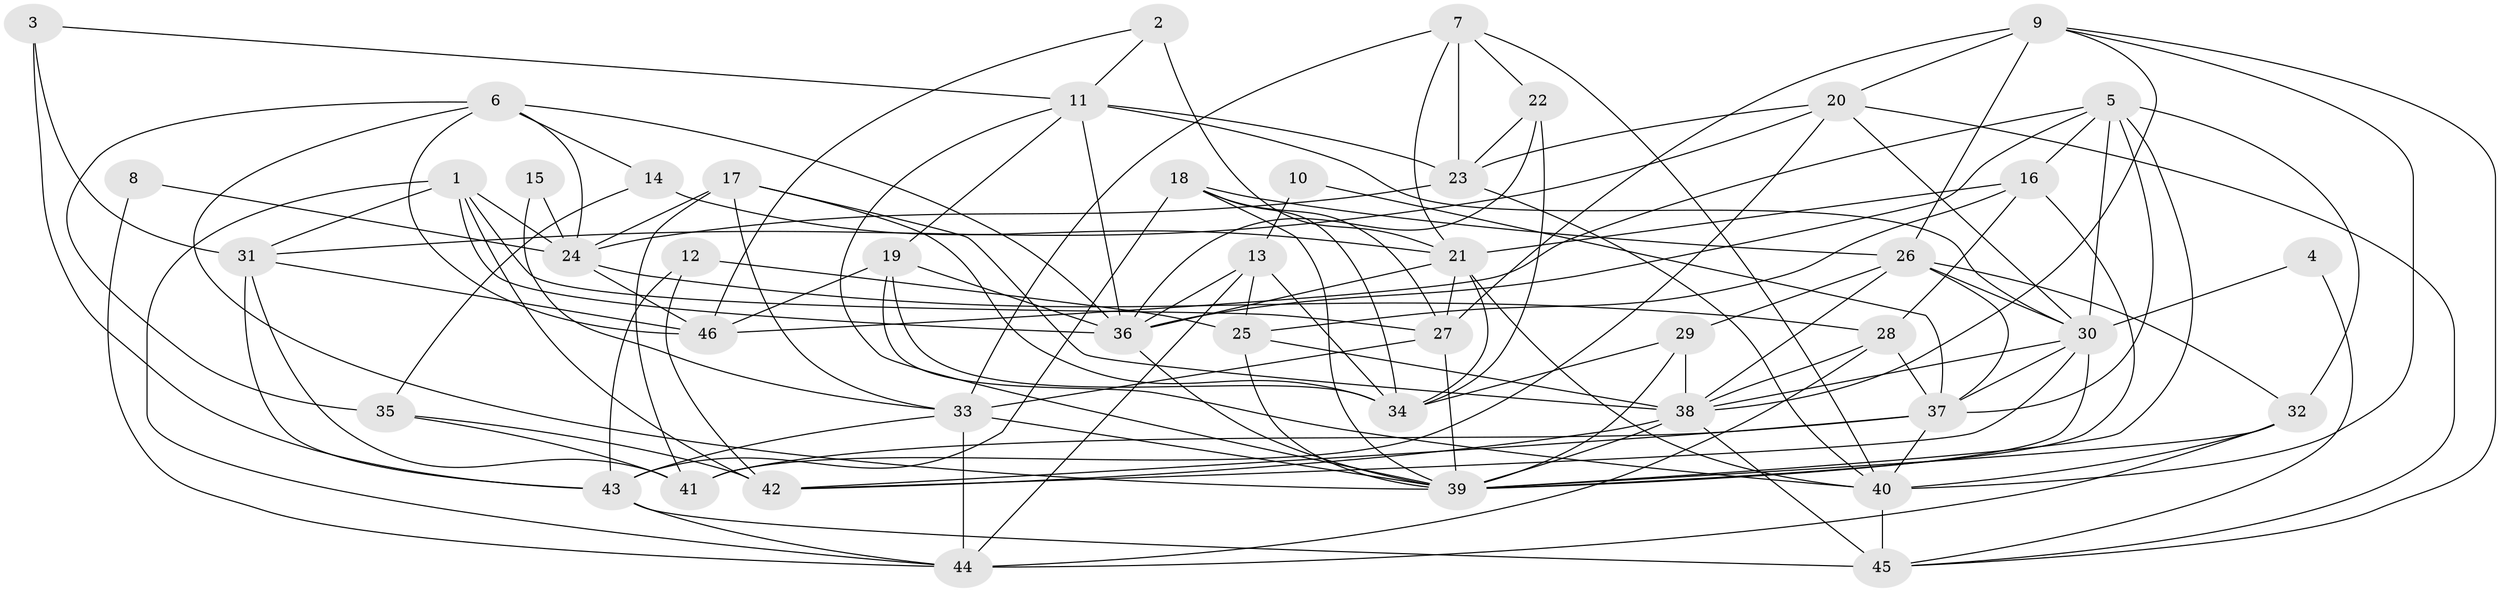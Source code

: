// original degree distribution, {7: 0.021739130434782608, 3: 0.21739130434782608, 6: 0.10869565217391304, 5: 0.21739130434782608, 4: 0.29347826086956524, 2: 0.14130434782608695}
// Generated by graph-tools (version 1.1) at 2025/26/03/09/25 03:26:18]
// undirected, 46 vertices, 132 edges
graph export_dot {
graph [start="1"]
  node [color=gray90,style=filled];
  1;
  2;
  3;
  4;
  5;
  6;
  7;
  8;
  9;
  10;
  11;
  12;
  13;
  14;
  15;
  16;
  17;
  18;
  19;
  20;
  21;
  22;
  23;
  24;
  25;
  26;
  27;
  28;
  29;
  30;
  31;
  32;
  33;
  34;
  35;
  36;
  37;
  38;
  39;
  40;
  41;
  42;
  43;
  44;
  45;
  46;
  1 -- 24 [weight=1.0];
  1 -- 27 [weight=1.0];
  1 -- 31 [weight=1.0];
  1 -- 36 [weight=1.0];
  1 -- 42 [weight=1.0];
  1 -- 44 [weight=1.0];
  2 -- 11 [weight=1.0];
  2 -- 21 [weight=2.0];
  2 -- 46 [weight=1.0];
  3 -- 11 [weight=1.0];
  3 -- 31 [weight=1.0];
  3 -- 43 [weight=1.0];
  4 -- 30 [weight=1.0];
  4 -- 45 [weight=1.0];
  5 -- 16 [weight=1.0];
  5 -- 30 [weight=1.0];
  5 -- 32 [weight=1.0];
  5 -- 36 [weight=1.0];
  5 -- 37 [weight=1.0];
  5 -- 39 [weight=1.0];
  5 -- 46 [weight=1.0];
  6 -- 14 [weight=1.0];
  6 -- 24 [weight=1.0];
  6 -- 35 [weight=1.0];
  6 -- 36 [weight=1.0];
  6 -- 39 [weight=1.0];
  6 -- 46 [weight=1.0];
  7 -- 21 [weight=1.0];
  7 -- 22 [weight=1.0];
  7 -- 23 [weight=1.0];
  7 -- 33 [weight=1.0];
  7 -- 40 [weight=1.0];
  8 -- 24 [weight=1.0];
  8 -- 44 [weight=1.0];
  9 -- 20 [weight=1.0];
  9 -- 26 [weight=1.0];
  9 -- 27 [weight=1.0];
  9 -- 38 [weight=1.0];
  9 -- 40 [weight=1.0];
  9 -- 45 [weight=1.0];
  10 -- 13 [weight=1.0];
  10 -- 37 [weight=1.0];
  11 -- 19 [weight=1.0];
  11 -- 23 [weight=1.0];
  11 -- 30 [weight=1.0];
  11 -- 36 [weight=1.0];
  11 -- 39 [weight=1.0];
  12 -- 25 [weight=1.0];
  12 -- 42 [weight=1.0];
  12 -- 43 [weight=1.0];
  13 -- 25 [weight=1.0];
  13 -- 34 [weight=1.0];
  13 -- 36 [weight=1.0];
  13 -- 44 [weight=1.0];
  14 -- 21 [weight=1.0];
  14 -- 35 [weight=1.0];
  15 -- 24 [weight=1.0];
  15 -- 33 [weight=1.0];
  16 -- 21 [weight=1.0];
  16 -- 25 [weight=1.0];
  16 -- 28 [weight=1.0];
  16 -- 39 [weight=1.0];
  17 -- 24 [weight=1.0];
  17 -- 33 [weight=1.0];
  17 -- 34 [weight=1.0];
  17 -- 38 [weight=1.0];
  17 -- 41 [weight=1.0];
  18 -- 26 [weight=1.0];
  18 -- 27 [weight=1.0];
  18 -- 34 [weight=1.0];
  18 -- 39 [weight=1.0];
  18 -- 43 [weight=1.0];
  19 -- 34 [weight=1.0];
  19 -- 36 [weight=1.0];
  19 -- 40 [weight=1.0];
  19 -- 46 [weight=1.0];
  20 -- 23 [weight=1.0];
  20 -- 30 [weight=1.0];
  20 -- 31 [weight=1.0];
  20 -- 41 [weight=1.0];
  20 -- 45 [weight=1.0];
  21 -- 27 [weight=2.0];
  21 -- 34 [weight=1.0];
  21 -- 36 [weight=1.0];
  21 -- 40 [weight=1.0];
  22 -- 23 [weight=1.0];
  22 -- 34 [weight=1.0];
  22 -- 36 [weight=1.0];
  23 -- 24 [weight=1.0];
  23 -- 40 [weight=1.0];
  24 -- 28 [weight=1.0];
  24 -- 46 [weight=1.0];
  25 -- 38 [weight=1.0];
  25 -- 39 [weight=1.0];
  26 -- 29 [weight=1.0];
  26 -- 30 [weight=1.0];
  26 -- 32 [weight=1.0];
  26 -- 37 [weight=1.0];
  26 -- 38 [weight=1.0];
  27 -- 33 [weight=1.0];
  27 -- 39 [weight=1.0];
  28 -- 37 [weight=1.0];
  28 -- 38 [weight=1.0];
  28 -- 44 [weight=1.0];
  29 -- 34 [weight=1.0];
  29 -- 38 [weight=1.0];
  29 -- 39 [weight=1.0];
  30 -- 37 [weight=1.0];
  30 -- 38 [weight=1.0];
  30 -- 39 [weight=1.0];
  30 -- 42 [weight=1.0];
  31 -- 41 [weight=1.0];
  31 -- 43 [weight=1.0];
  31 -- 46 [weight=1.0];
  32 -- 39 [weight=1.0];
  32 -- 40 [weight=1.0];
  32 -- 44 [weight=1.0];
  33 -- 39 [weight=2.0];
  33 -- 43 [weight=1.0];
  33 -- 44 [weight=1.0];
  35 -- 41 [weight=1.0];
  35 -- 42 [weight=1.0];
  36 -- 39 [weight=1.0];
  37 -- 40 [weight=1.0];
  37 -- 41 [weight=1.0];
  37 -- 42 [weight=1.0];
  38 -- 39 [weight=2.0];
  38 -- 42 [weight=1.0];
  38 -- 45 [weight=1.0];
  40 -- 45 [weight=2.0];
  43 -- 44 [weight=1.0];
  43 -- 45 [weight=1.0];
}
